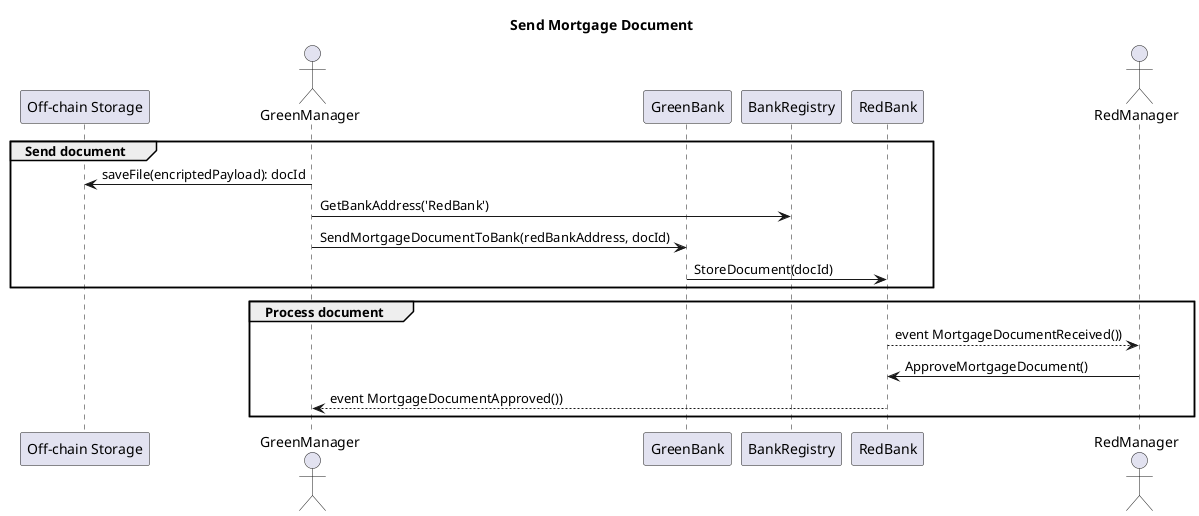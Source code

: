 @startuml
title Send Mortgage Document

participant "Off-chain Storage" as Storage
actor GreenManager
participant GreenBank
participant BankRegistry
participant RedBank

group Send document
GreenManager -> Storage: saveFile(encriptedPayload): docId
GreenManager -> BankRegistry: GetBankAddress('RedBank')

GreenManager -> GreenBank: SendMortgageDocumentToBank(redBankAddress, docId)
GreenBank -> RedBank: StoreDocument(docId)

actor RedManager
end

group Process document
RedManager <-- RedBank: event MortgageDocumentReceived())
RedManager -> RedBank: ApproveMortgageDocument()

GreenManager <-- RedBank: event MortgageDocumentApproved())
end


@enduml
